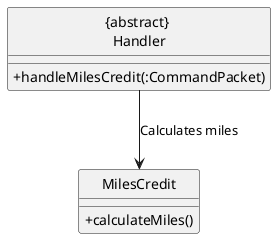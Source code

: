 @startuml
hide circle
skinparam classAttributeIconSize 0
class "{abstract} \nHandler" {
 +handleMilesCredit(:CommandPacket)
}

class MilesCredit {
 +calculateMiles()
}

"{abstract} \nHandler" --> MilesCredit : Calculates miles
@enduml
